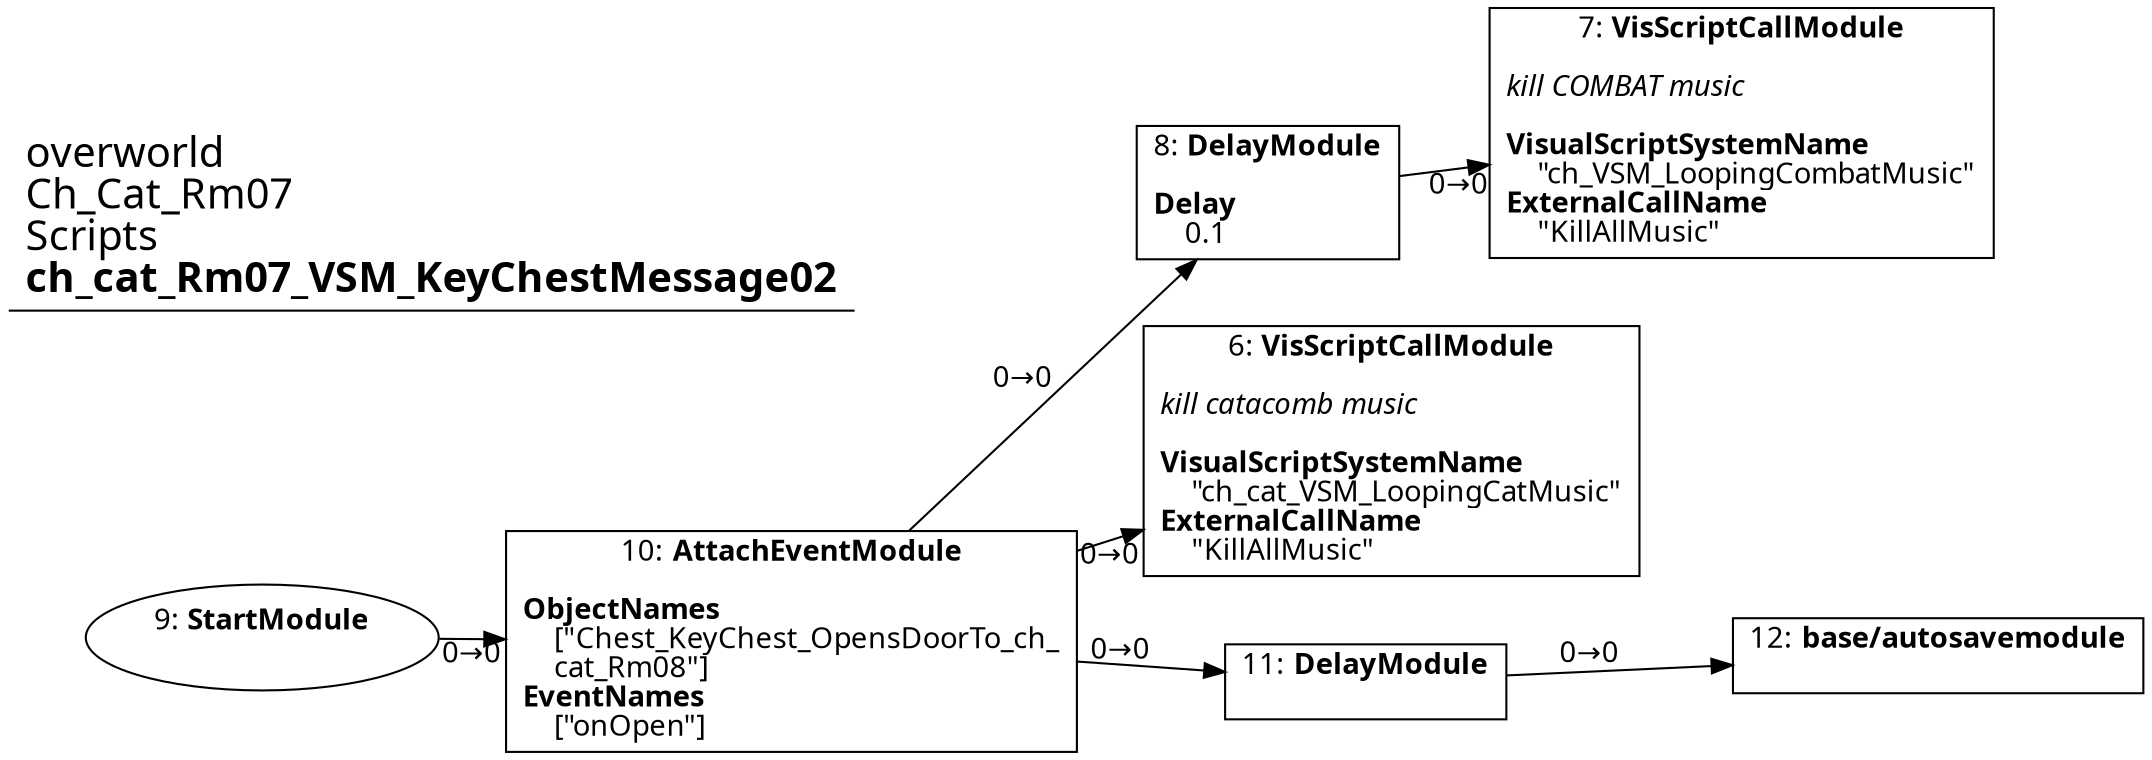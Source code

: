 digraph {
    layout = fdp;
    overlap = prism;
    sep = "+16";
    splines = spline;

    node [ shape = box ];

    graph [ fontname = "Segoe UI" ];
    node [ fontname = "Segoe UI" ];
    edge [ fontname = "Segoe UI" ];

    6 [ label = <6: <b>VisScriptCallModule</b><br/><br/><i>kill catacomb music<br align="left"/></i><br align="left"/><b>VisualScriptSystemName</b><br align="left"/>    &quot;ch_cat_VSM_LoopingCatMusic&quot;<br align="left"/><b>ExternalCallName</b><br align="left"/>    &quot;KillAllMusic&quot;<br align="left"/>> ];
    6 [ pos = "0.629,-0.351!" ];

    7 [ label = <7: <b>VisScriptCallModule</b><br/><br/><i>kill COMBAT music<br align="left"/></i><br align="left"/><b>VisualScriptSystemName</b><br align="left"/>    &quot;ch_VSM_LoopingCombatMusic&quot;<br align="left"/><b>ExternalCallName</b><br align="left"/>    &quot;KillAllMusic&quot;<br align="left"/>> ];
    7 [ pos = "0.799,-0.18100001!" ];

    8 [ label = <8: <b>DelayModule</b><br/><br/><b>Delay</b><br align="left"/>    0.1<br align="left"/>> ];
    8 [ pos = "0.632,-0.18100001!" ];
    8 -> 7 [ label = "0→0" ];

    9 [ label = <9: <b>StartModule</b><br/><br/>> ];
    9 [ shape = oval ]
    9 [ pos = "0.17300001,-0.42200002!" ];
    9 -> 10 [ label = "0→0" ];

    10 [ label = <10: <b>AttachEventModule</b><br/><br/><b>ObjectNames</b><br align="left"/>    [&quot;Chest_KeyChest_OpensDoorTo_ch_<br align="left"/>    cat_Rm08&quot;]<br align="left"/><b>EventNames</b><br align="left"/>    [&quot;onOpen&quot;]<br align="left"/>> ];
    10 [ pos = "0.358,-0.42100003!" ];
    10 -> 11 [ label = "0→0" ];
    10 -> 6 [ label = "0→0" ];
    10 -> 8 [ label = "0→0" ];

    11 [ label = <11: <b>DelayModule</b><br/><br/>> ];
    11 [ pos = "0.628,-0.42200002!" ];
    11 -> 12 [ label = "0→0" ];

    12 [ label = <12: <b>base/autosavemodule</b><br/><br/>> ];
    12 [ pos = "0.80700004,-0.42200002!" ];

    title [ pos = "0.172,-0.18!" ];
    title [ shape = underline ];
    title [ label = <<font point-size="20">overworld<br align="left"/>Ch_Cat_Rm07<br align="left"/>Scripts<br align="left"/><b>ch_cat_Rm07_VSM_KeyChestMessage02</b><br align="left"/></font>> ];
}
